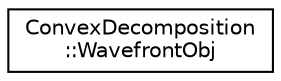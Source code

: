 digraph "Graphical Class Hierarchy"
{
  edge [fontname="Helvetica",fontsize="10",labelfontname="Helvetica",labelfontsize="10"];
  node [fontname="Helvetica",fontsize="10",shape=record];
  rankdir="LR";
  Node1 [label="ConvexDecomposition\l::WavefrontObj",height=0.2,width=0.4,color="black", fillcolor="white", style="filled",URL="$class_convex_decomposition_1_1_wavefront_obj.html"];
}
